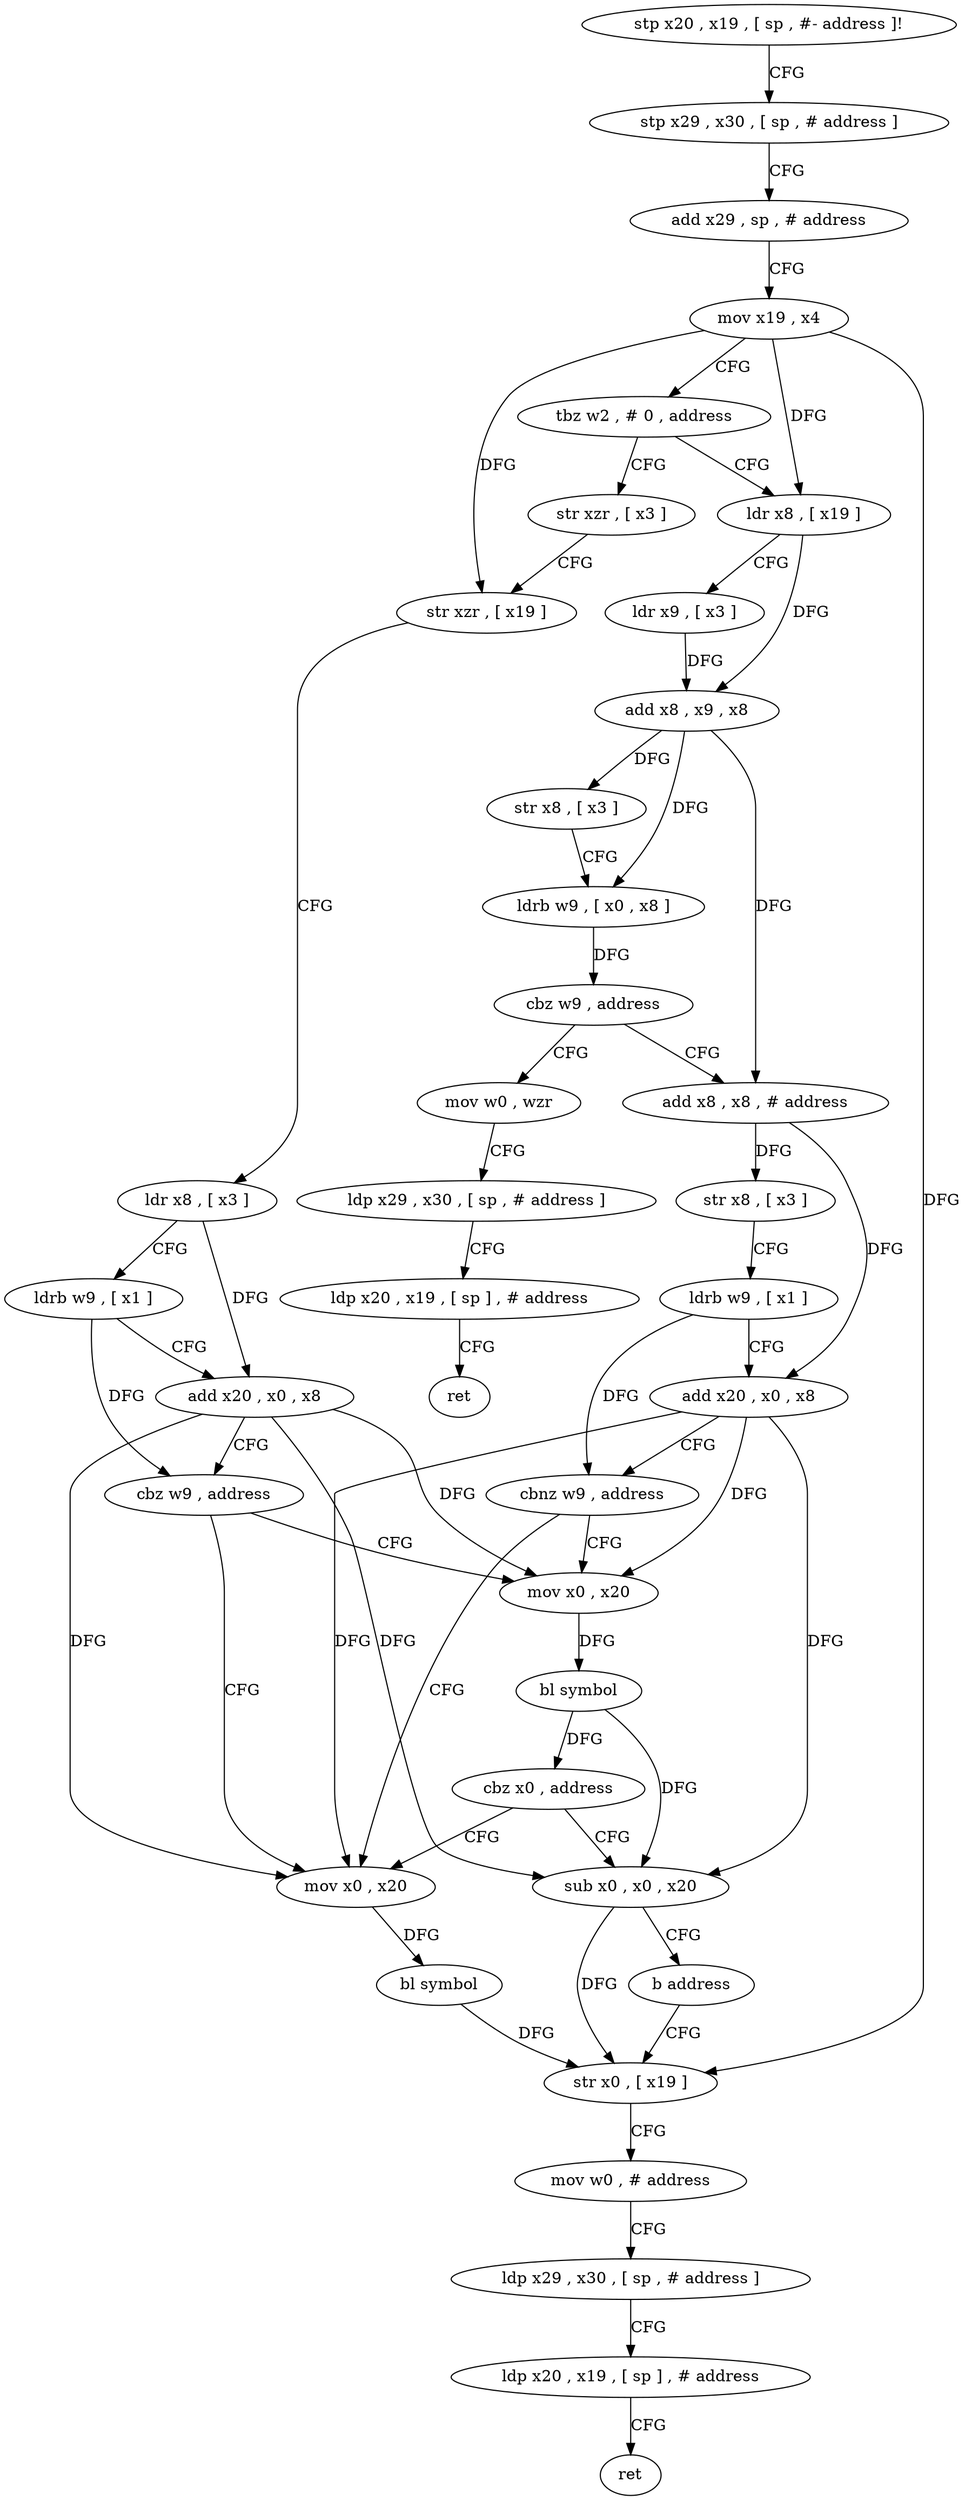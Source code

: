 digraph "func" {
"4271336" [label = "stp x20 , x19 , [ sp , #- address ]!" ]
"4271340" [label = "stp x29 , x30 , [ sp , # address ]" ]
"4271344" [label = "add x29 , sp , # address" ]
"4271348" [label = "mov x19 , x4" ]
"4271352" [label = "tbz w2 , # 0 , address" ]
"4271400" [label = "ldr x8 , [ x19 ]" ]
"4271356" [label = "str xzr , [ x3 ]" ]
"4271404" [label = "ldr x9 , [ x3 ]" ]
"4271408" [label = "add x8 , x9 , x8" ]
"4271412" [label = "str x8 , [ x3 ]" ]
"4271416" [label = "ldrb w9 , [ x0 , x8 ]" ]
"4271420" [label = "cbz w9 , address" ]
"4271472" [label = "mov w0 , wzr" ]
"4271424" [label = "add x8 , x8 , # address" ]
"4271360" [label = "str xzr , [ x19 ]" ]
"4271364" [label = "ldr x8 , [ x3 ]" ]
"4271368" [label = "ldrb w9 , [ x1 ]" ]
"4271372" [label = "add x20 , x0 , x8" ]
"4271376" [label = "cbz w9 , address" ]
"4271444" [label = "mov x0 , x20" ]
"4271380" [label = "mov x0 , x20" ]
"4271476" [label = "ldp x29 , x30 , [ sp , # address ]" ]
"4271480" [label = "ldp x20 , x19 , [ sp ] , # address" ]
"4271484" [label = "ret" ]
"4271428" [label = "str x8 , [ x3 ]" ]
"4271432" [label = "ldrb w9 , [ x1 ]" ]
"4271436" [label = "add x20 , x0 , x8" ]
"4271440" [label = "cbnz w9 , address" ]
"4271448" [label = "bl symbol" ]
"4271452" [label = "str x0 , [ x19 ]" ]
"4271384" [label = "bl symbol" ]
"4271388" [label = "cbz x0 , address" ]
"4271392" [label = "sub x0 , x0 , x20" ]
"4271396" [label = "b address" ]
"4271456" [label = "mov w0 , # address" ]
"4271460" [label = "ldp x29 , x30 , [ sp , # address ]" ]
"4271464" [label = "ldp x20 , x19 , [ sp ] , # address" ]
"4271468" [label = "ret" ]
"4271336" -> "4271340" [ label = "CFG" ]
"4271340" -> "4271344" [ label = "CFG" ]
"4271344" -> "4271348" [ label = "CFG" ]
"4271348" -> "4271352" [ label = "CFG" ]
"4271348" -> "4271400" [ label = "DFG" ]
"4271348" -> "4271360" [ label = "DFG" ]
"4271348" -> "4271452" [ label = "DFG" ]
"4271352" -> "4271400" [ label = "CFG" ]
"4271352" -> "4271356" [ label = "CFG" ]
"4271400" -> "4271404" [ label = "CFG" ]
"4271400" -> "4271408" [ label = "DFG" ]
"4271356" -> "4271360" [ label = "CFG" ]
"4271404" -> "4271408" [ label = "DFG" ]
"4271408" -> "4271412" [ label = "DFG" ]
"4271408" -> "4271416" [ label = "DFG" ]
"4271408" -> "4271424" [ label = "DFG" ]
"4271412" -> "4271416" [ label = "CFG" ]
"4271416" -> "4271420" [ label = "DFG" ]
"4271420" -> "4271472" [ label = "CFG" ]
"4271420" -> "4271424" [ label = "CFG" ]
"4271472" -> "4271476" [ label = "CFG" ]
"4271424" -> "4271428" [ label = "DFG" ]
"4271424" -> "4271436" [ label = "DFG" ]
"4271360" -> "4271364" [ label = "CFG" ]
"4271364" -> "4271368" [ label = "CFG" ]
"4271364" -> "4271372" [ label = "DFG" ]
"4271368" -> "4271372" [ label = "CFG" ]
"4271368" -> "4271376" [ label = "DFG" ]
"4271372" -> "4271376" [ label = "CFG" ]
"4271372" -> "4271444" [ label = "DFG" ]
"4271372" -> "4271380" [ label = "DFG" ]
"4271372" -> "4271392" [ label = "DFG" ]
"4271376" -> "4271444" [ label = "CFG" ]
"4271376" -> "4271380" [ label = "CFG" ]
"4271444" -> "4271448" [ label = "DFG" ]
"4271380" -> "4271384" [ label = "DFG" ]
"4271476" -> "4271480" [ label = "CFG" ]
"4271480" -> "4271484" [ label = "CFG" ]
"4271428" -> "4271432" [ label = "CFG" ]
"4271432" -> "4271436" [ label = "CFG" ]
"4271432" -> "4271440" [ label = "DFG" ]
"4271436" -> "4271440" [ label = "CFG" ]
"4271436" -> "4271444" [ label = "DFG" ]
"4271436" -> "4271380" [ label = "DFG" ]
"4271436" -> "4271392" [ label = "DFG" ]
"4271440" -> "4271380" [ label = "CFG" ]
"4271440" -> "4271444" [ label = "CFG" ]
"4271448" -> "4271452" [ label = "DFG" ]
"4271452" -> "4271456" [ label = "CFG" ]
"4271384" -> "4271388" [ label = "DFG" ]
"4271384" -> "4271392" [ label = "DFG" ]
"4271388" -> "4271444" [ label = "CFG" ]
"4271388" -> "4271392" [ label = "CFG" ]
"4271392" -> "4271396" [ label = "CFG" ]
"4271392" -> "4271452" [ label = "DFG" ]
"4271396" -> "4271452" [ label = "CFG" ]
"4271456" -> "4271460" [ label = "CFG" ]
"4271460" -> "4271464" [ label = "CFG" ]
"4271464" -> "4271468" [ label = "CFG" ]
}
